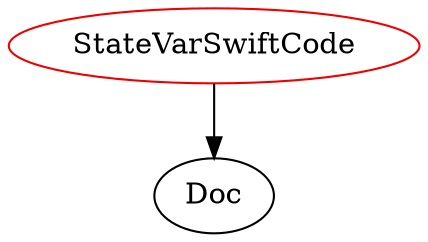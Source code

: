 digraph statevarswiftcode{
StateVarSwiftCode -> Doc;
StateVarSwiftCode	[shape=oval, color=red2, label="StateVarSwiftCode"];
}
